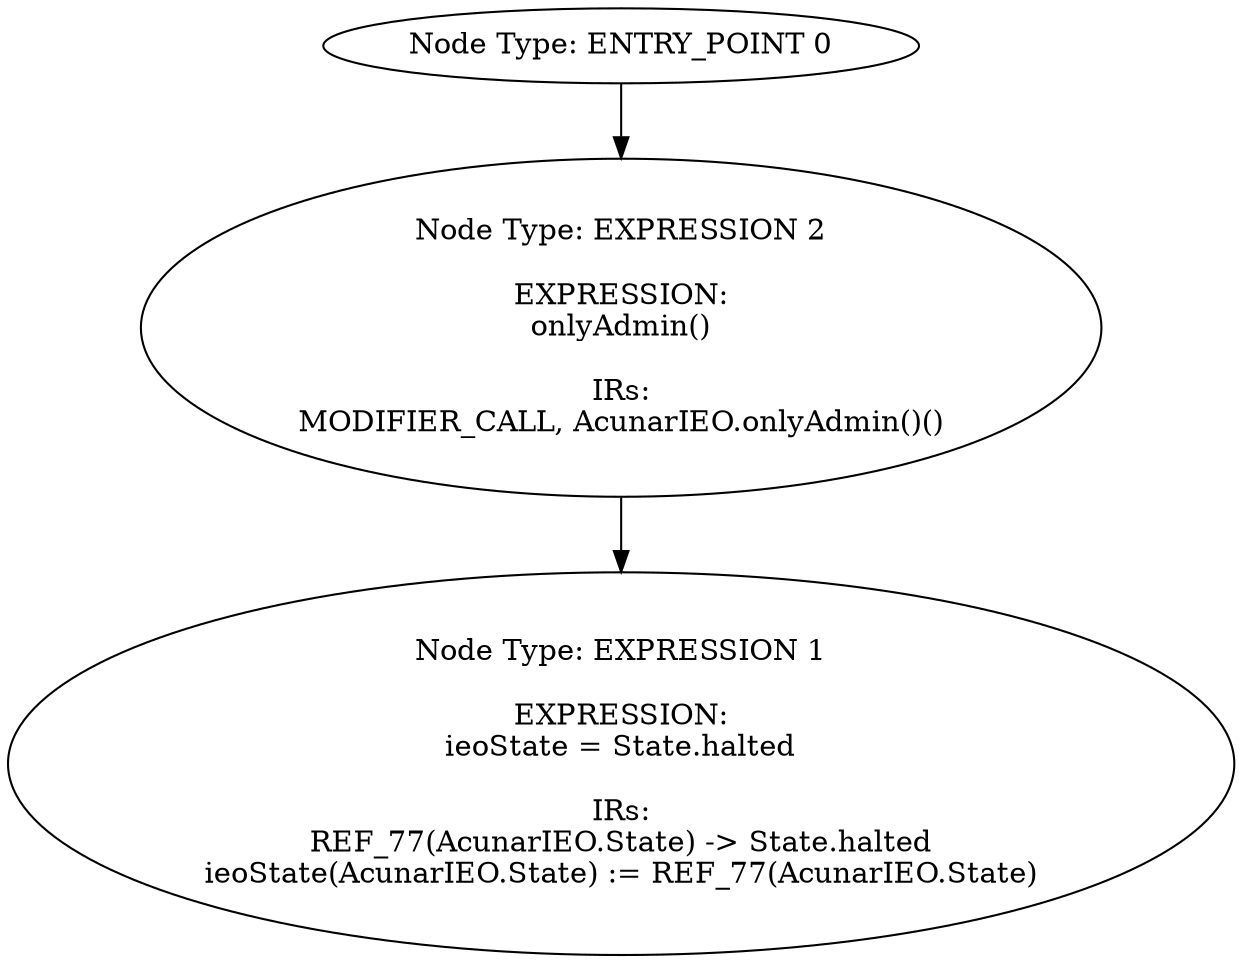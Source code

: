 digraph{
0[label="Node Type: ENTRY_POINT 0
"];
0->2;
1[label="Node Type: EXPRESSION 1

EXPRESSION:
ieoState = State.halted

IRs:
REF_77(AcunarIEO.State) -> State.halted
ieoState(AcunarIEO.State) := REF_77(AcunarIEO.State)"];
2[label="Node Type: EXPRESSION 2

EXPRESSION:
onlyAdmin()

IRs:
MODIFIER_CALL, AcunarIEO.onlyAdmin()()"];
2->1;
}
